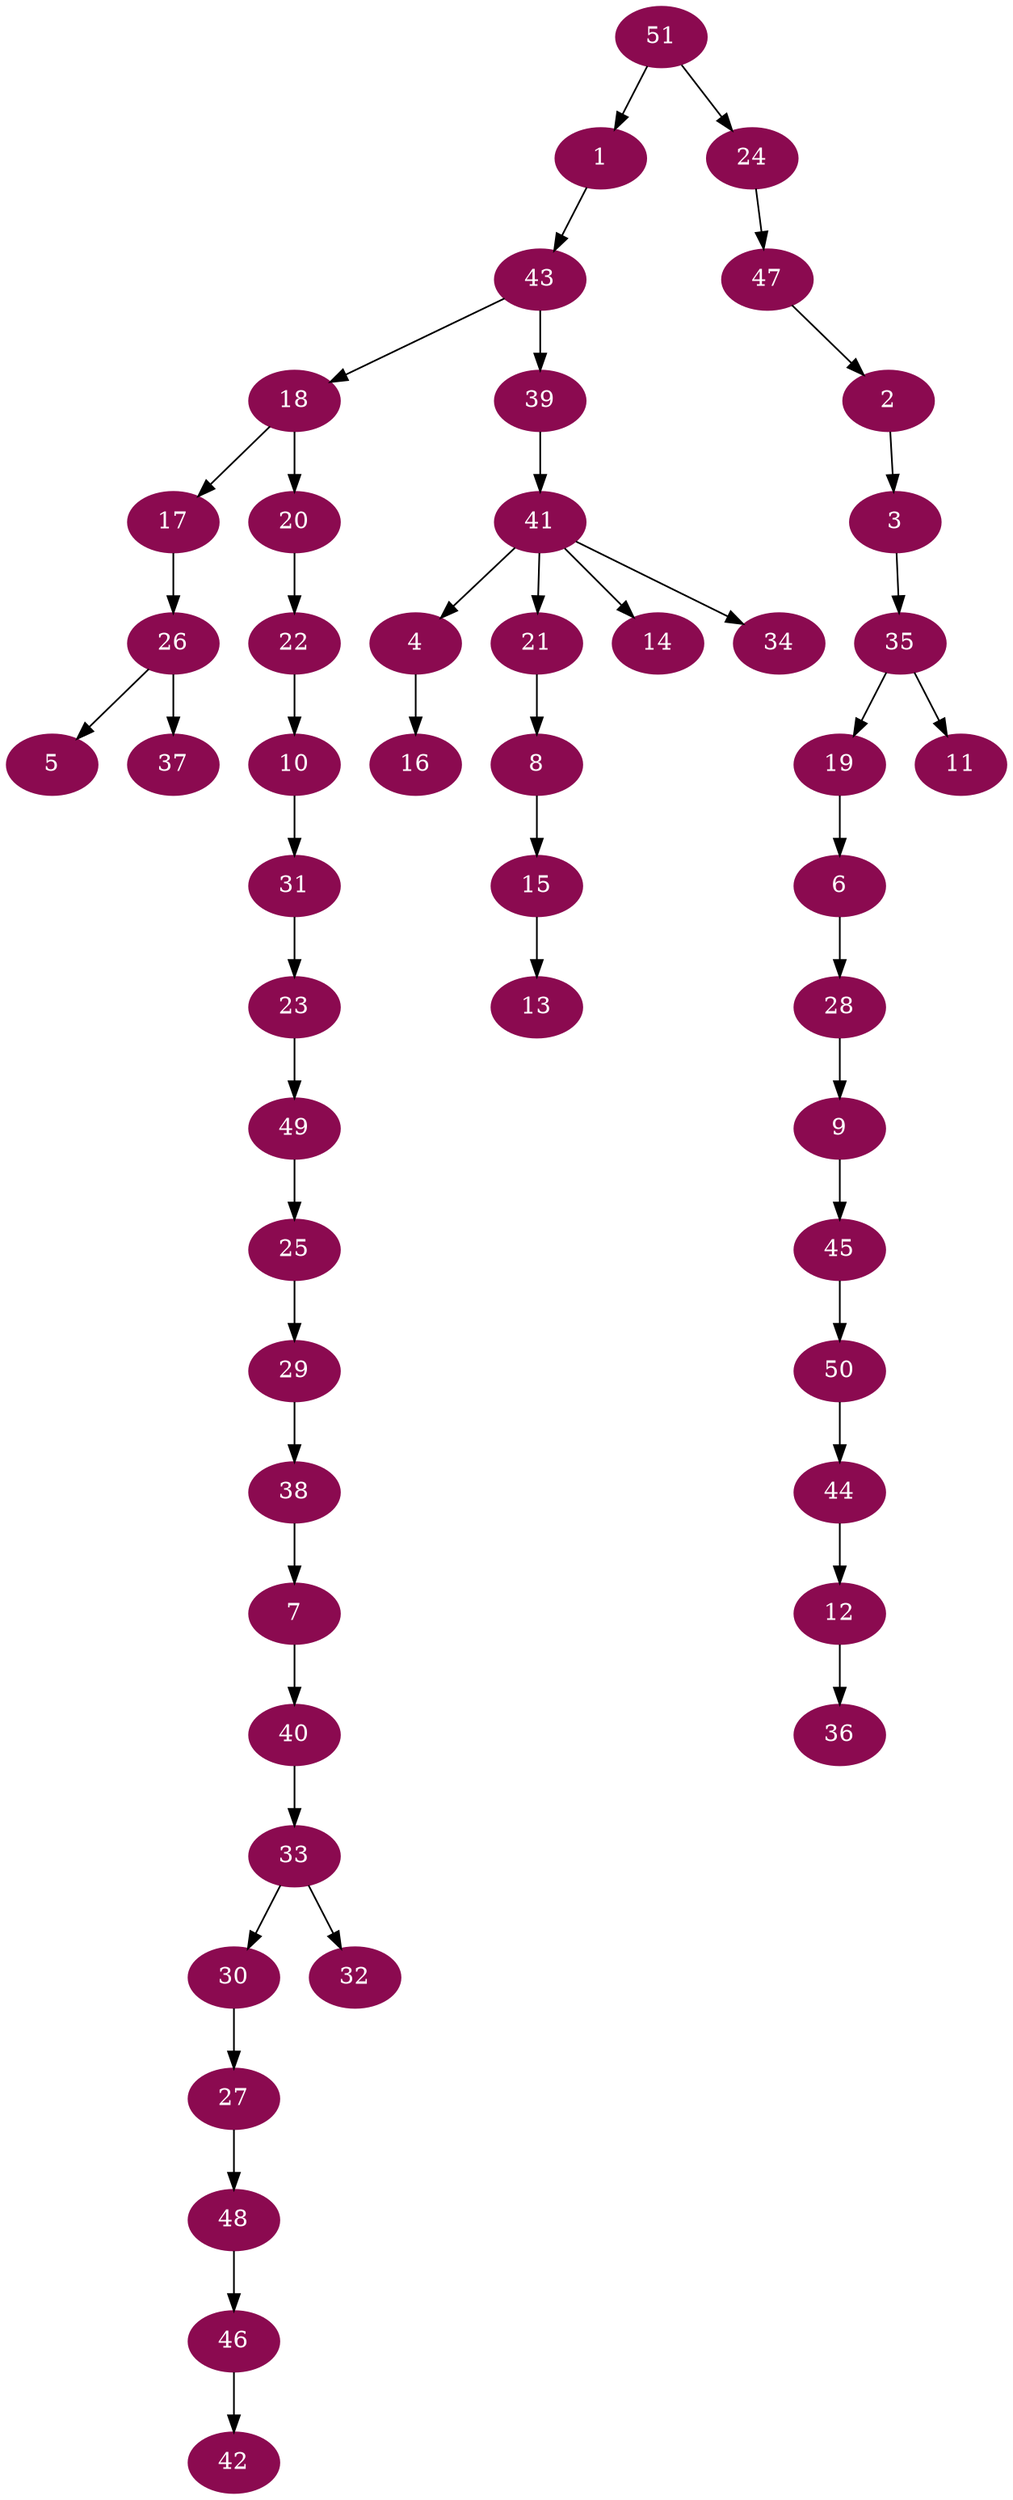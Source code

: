 digraph G {
node [color=deeppink4, style=filled, fontcolor=white];
51 -> 1;
47 -> 2;
2 -> 3;
41 -> 4;
26 -> 5;
19 -> 6;
38 -> 7;
21 -> 8;
28 -> 9;
22 -> 10;
35 -> 11;
44 -> 12;
15 -> 13;
41 -> 14;
8 -> 15;
4 -> 16;
18 -> 17;
43 -> 18;
35 -> 19;
18 -> 20;
41 -> 21;
20 -> 22;
31 -> 23;
51 -> 24;
49 -> 25;
17 -> 26;
30 -> 27;
6 -> 28;
25 -> 29;
33 -> 30;
10 -> 31;
33 -> 32;
40 -> 33;
41 -> 34;
3 -> 35;
12 -> 36;
26 -> 37;
29 -> 38;
43 -> 39;
7 -> 40;
39 -> 41;
46 -> 42;
1 -> 43;
50 -> 44;
9 -> 45;
48 -> 46;
24 -> 47;
27 -> 48;
23 -> 49;
45 -> 50;
}
